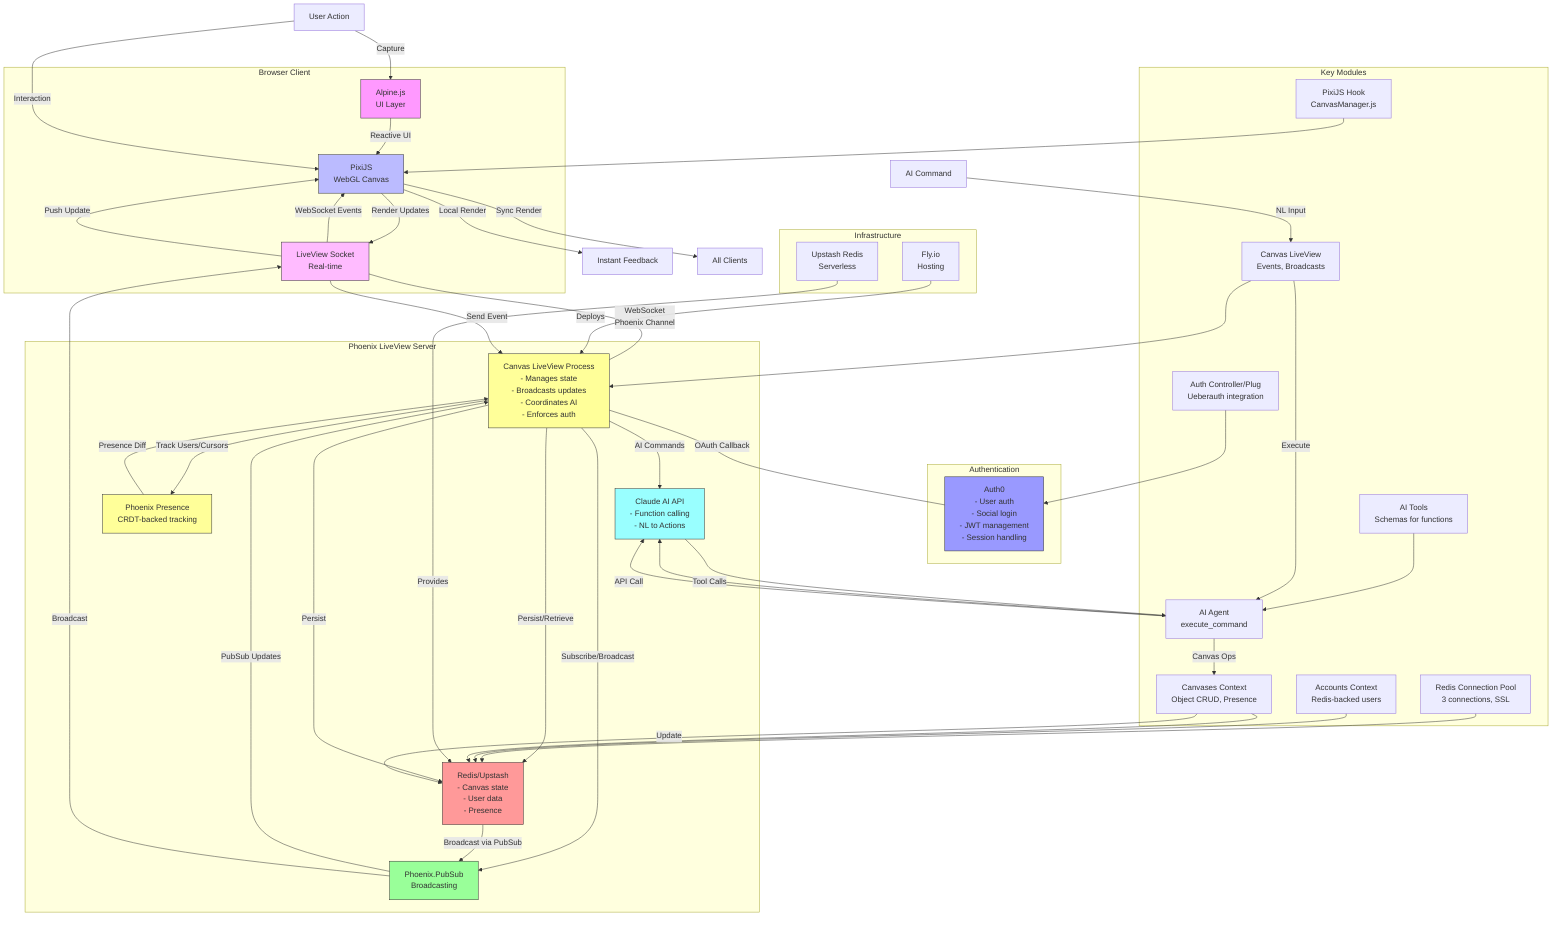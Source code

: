 graph TD
    subgraph "Browser Client"
        A[Alpine.js <br> UI Layer]
        B[PixiJS <br> WebGL Canvas]
        C[LiveView Socket <br> Real-time]
        A -->|Reactive UI| B
        B -->|Render Updates| C
        C -->|WebSocket Events| B
    end

    subgraph "Phoenix LiveView Server"
        D[Canvas LiveView Process <br> - Manages state <br> - Broadcasts updates <br> - Coordinates AI <br> - Enforces auth]
        E[Phoenix.PubSub <br> Broadcasting]
        F[Redis/Upstash <br> - Canvas state <br> - User data <br> - Presence]
        G[Claude AI API <br> - Function calling <br> - NL to Actions]
        H[Phoenix Presence <br> CRDT-backed tracking]
        
        D -->|Subscribe/Broadcast| E
        D -->|Persist/Retrieve| F
        D -->|AI Commands| G
        D -->|Track Users/Cursors| H
        E -->|PubSub Updates| D
        H -->|Presence Diff| D
    end

    subgraph "Authentication"
        I[Auth0 <br> - User auth <br> - Social login <br> - JWT management <br> - Session handling]
    end

    %% Connections between subgraphs
    C ---|WebSocket <br> Phoenix Channel| D
    D ---|OAuth Callback| I

    %% Data Flow
    style A fill:#f9f,stroke:#333
    style B fill:#bbf,stroke:#333
    style C fill:#fbf,stroke:#333
    style D fill:#ff9,stroke:#333
    style E fill:#9f9,stroke:#333
    style F fill:#f99,stroke:#333
    style G fill:#9ff,stroke:#333
    style H fill:#ff9,stroke:#333
    style I fill:#99f,stroke:#333

    %% Additional Details from Tasks/PRD
    subgraph "Key Modules"
        J[Redis Connection Pool <br> 3 connections, SSL]
        K[Accounts Context <br> Redis-backed users]
        L[Canvases Context <br> Object CRUD, Presence]
        M[Auth Controller/Plug <br> Ueberauth integration]
        N[Canvas LiveView <br> Events, Broadcasts]
        O[PixiJS Hook <br> CanvasManager.js]
        P[AI Agent <br> execute_command]
        Q[AI Tools <br> Schemas for functions]
        
        J --> F
        K --> F
        L --> F
        M --> I
        N --> D
        O --> B
        P --> G
        Q --> P
    end

    %% Deployment
    subgraph "Infrastructure"
        R[Fly.io <br> Hosting]
        S[Upstash Redis <br> Serverless]
        
        R -->|Deploys| D
        S -->|Provides| F
    end

    %% Flow Arrows
    UserAction[User Action] -->|Capture| A
    UserAction -->|Interaction| B
    B -->|Local Render| UserFeedback[Instant Feedback]
    C -->|Send Event| D
    D -->|Persist| F
    E -->|Broadcast| C
    C -->|Push Update| B
    B -->|Sync Render| AllClients[All Clients]

    %% AI Flow
    AICommand[AI Command] -->|NL Input| N
    N -->|Execute| P
    P -->|API Call| G
    G -->|Tool Calls| P
    P -->|Canvas Ops| L
    L -->|Update| F
    F -->|Broadcast via PubSub| E